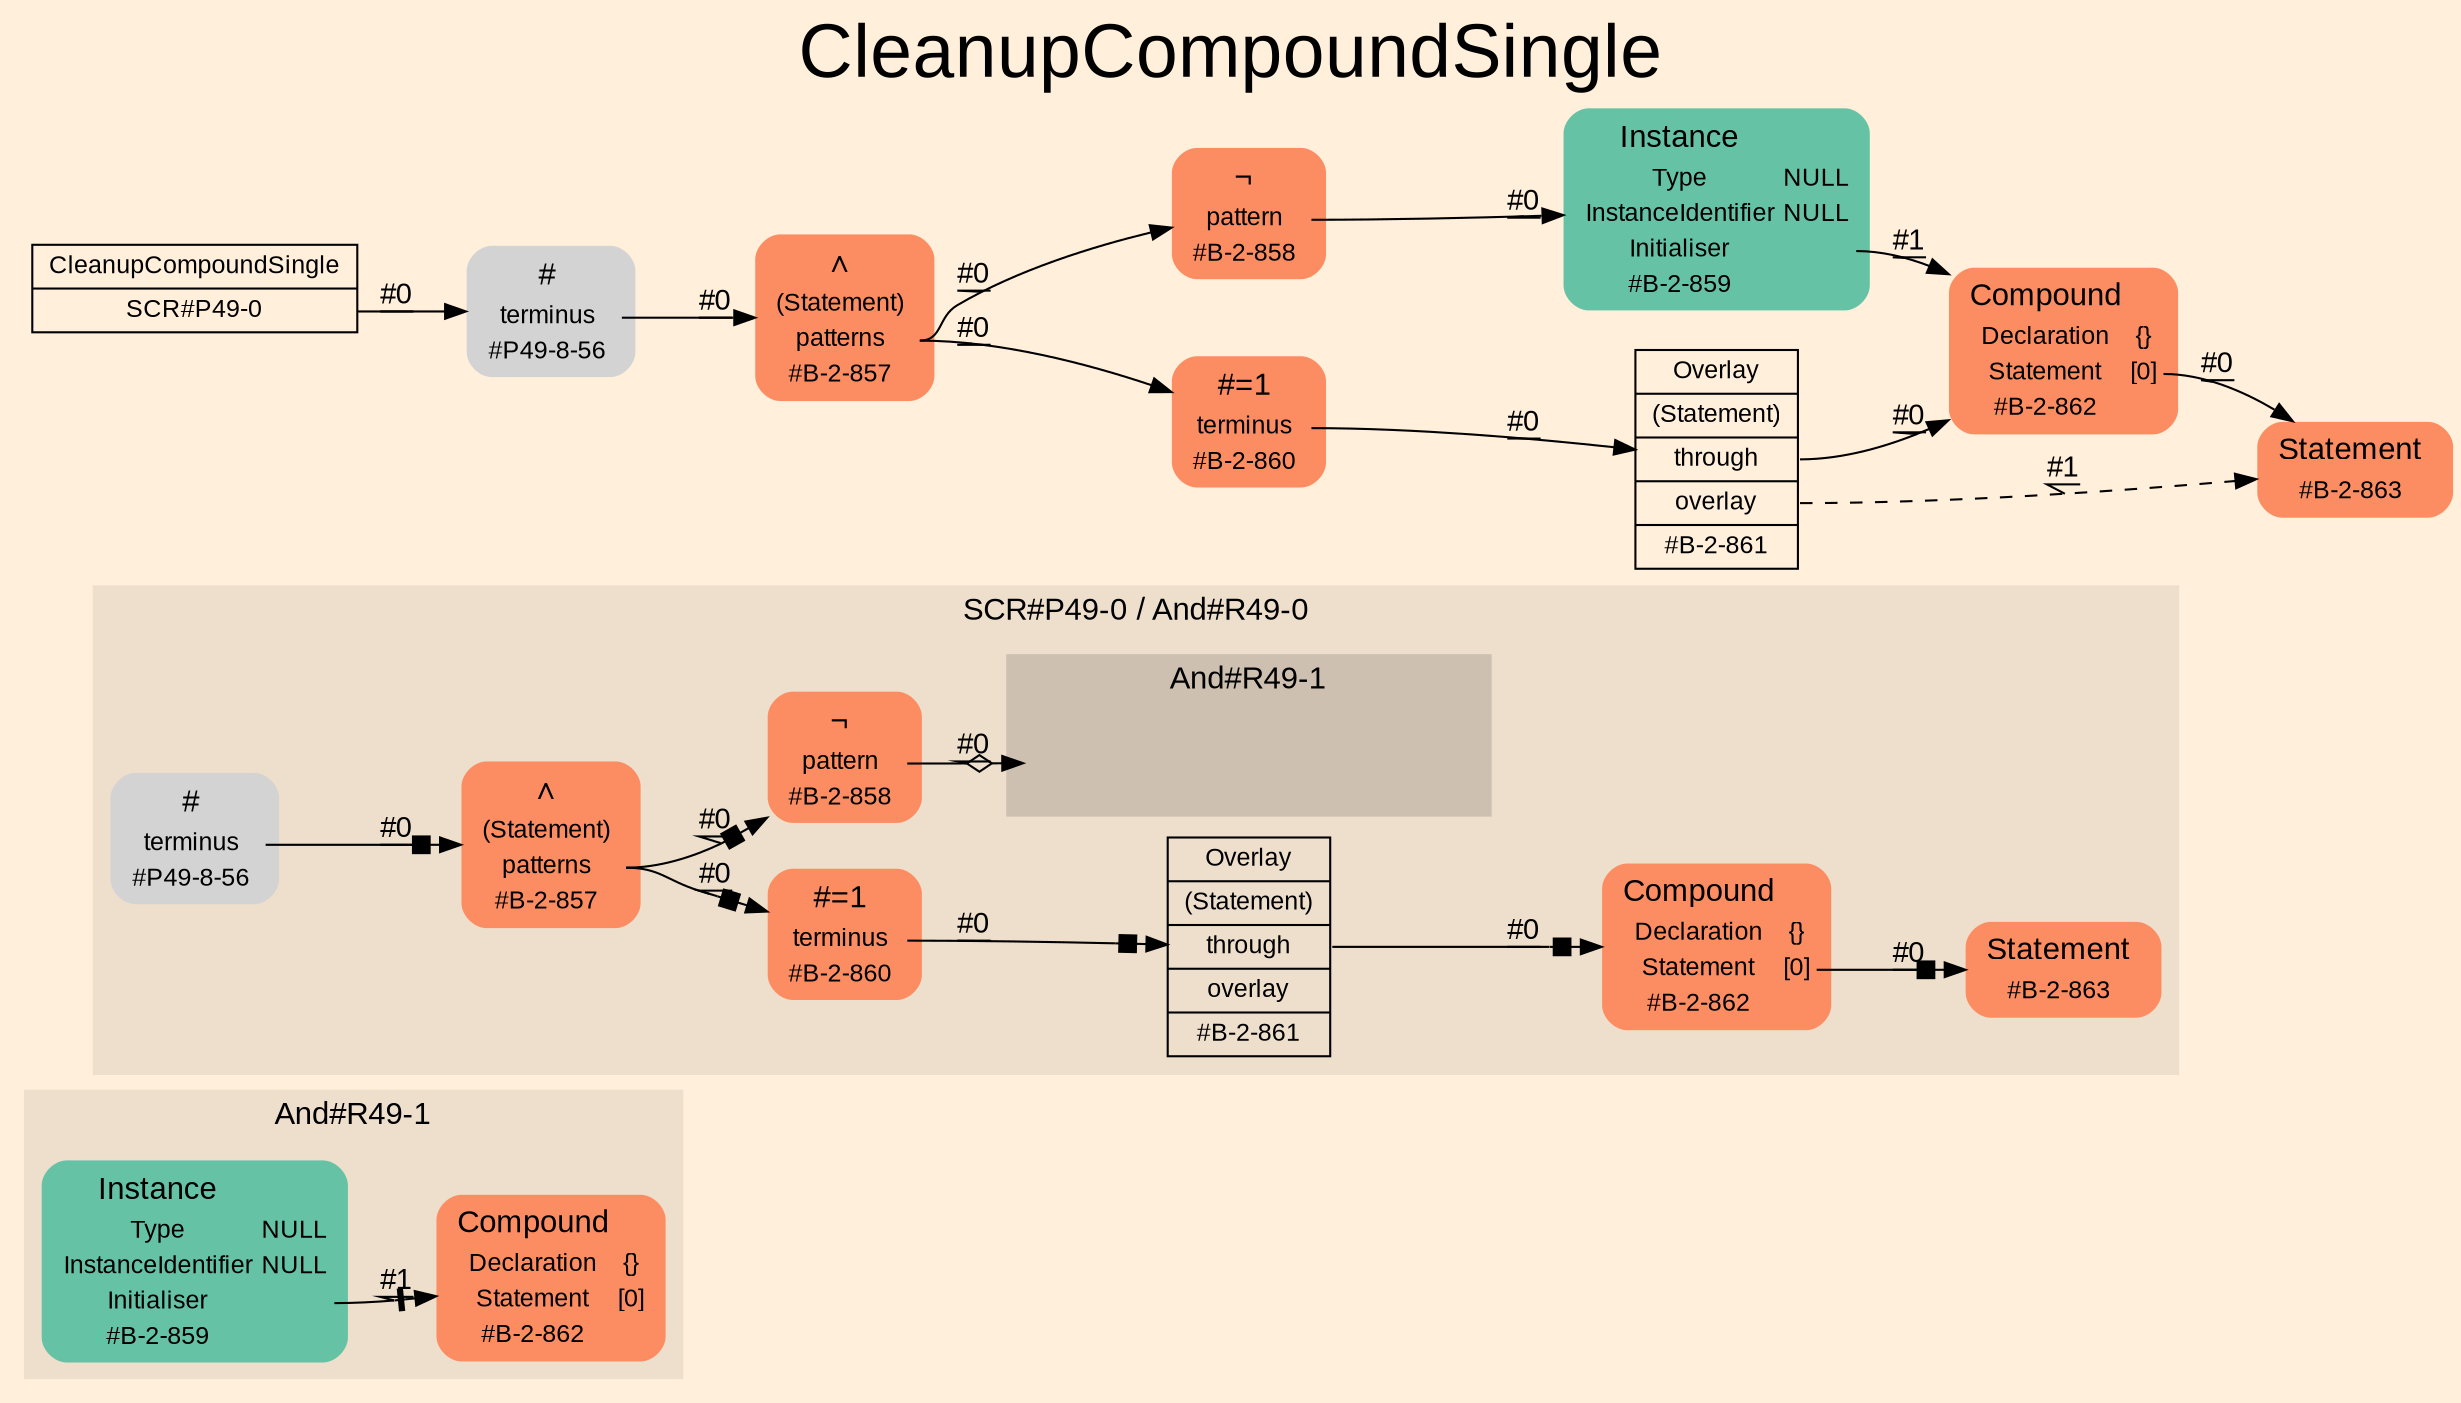 digraph "CleanupCompoundSingle" {
label = "CleanupCompoundSingle"
labelloc = t
fontsize = "36"
graph [
    rankdir = "LR"
    ranksep = 0.3
    bgcolor = antiquewhite1
    color = black
    fontcolor = black
    fontname = "Arial"
];
node [
    fontname = "Arial"
];
edge [
    fontname = "Arial"
];

// -------------------- figure And#R49-1 --------------------
// -------- block And#R49-1/#B-2-862 ----------
"And#R49-1/#B-2-862" [
    shape = "plaintext"
    fillcolor = "/set28/2"
    label = <<TABLE BORDER="0" CELLBORDER="0" CELLSPACING="0">
     <TR><TD><FONT POINT-SIZE="15.0">Compound</FONT></TD><TD></TD></TR>
     <TR><TD>Declaration</TD><TD PORT="port0">{}</TD></TR>
     <TR><TD>Statement</TD><TD PORT="port1">[0]</TD></TR>
     <TR><TD>#B-2-862</TD><TD PORT="port2"></TD></TR>
    </TABLE>>
    style = "rounded,filled"
    fontsize = "12"
];

// -------- region And#R49-1 ----------
subgraph "clusterAnd#R49-1" {
    label = "And#R49-1"
    style = "filled"
    color = antiquewhite2
    fontsize = "15"
    // -------- block And#R49-1/#B-2-859 ----------
    "And#R49-1/#B-2-859" [
        shape = "plaintext"
        fillcolor = "/set28/1"
        label = <<TABLE BORDER="0" CELLBORDER="0" CELLSPACING="0">
         <TR><TD><FONT POINT-SIZE="15.0">Instance</FONT></TD><TD></TD></TR>
         <TR><TD>Type</TD><TD PORT="port0">NULL</TD></TR>
         <TR><TD>InstanceIdentifier</TD><TD PORT="port1">NULL</TD></TR>
         <TR><TD>Initialiser</TD><TD PORT="port2"></TD></TR>
         <TR><TD>#B-2-859</TD><TD PORT="port3"></TD></TR>
        </TABLE>>
        style = "rounded,filled"
        fontsize = "12"
    ];
    
    "And#R49-1/#B-2-859":port2 -> "And#R49-1/#B-2-862" [
        arrowhead="normalnonetee"
        label = "#1"
        decorate = true
        color = black
        fontcolor = black
    ];
    
}


// -------------------- figure And#R49-0 --------------------
// -------- region And#R49-0 ----------
subgraph "clusterAnd#R49-0" {
    label = "SCR#P49-0 / And#R49-0"
    style = "filled"
    color = antiquewhite2
    fontsize = "15"
    // -------- block And#R49-0/#B-2-857 ----------
    "And#R49-0/#B-2-857" [
        shape = "plaintext"
        fillcolor = "/set28/2"
        label = <<TABLE BORDER="0" CELLBORDER="0" CELLSPACING="0">
         <TR><TD><FONT POINT-SIZE="15.0">∧</FONT></TD><TD></TD></TR>
         <TR><TD>(Statement)</TD><TD PORT="port0"></TD></TR>
         <TR><TD>patterns</TD><TD PORT="port1"></TD></TR>
         <TR><TD>#B-2-857</TD><TD PORT="port2"></TD></TR>
        </TABLE>>
        style = "rounded,filled"
        fontsize = "12"
    ];
    
    "And#R49-0/#B-2-857":port1 -> "And#R49-0/#B-2-860" [
        arrowhead="normalnonebox"
        label = "#0"
        decorate = true
        color = black
        fontcolor = black
    ];
    
    "And#R49-0/#B-2-857":port1 -> "And#R49-0/#B-2-858" [
        arrowhead="normalnonebox"
        label = "#0"
        decorate = true
        color = black
        fontcolor = black
    ];
    
    // -------- block And#R49-0/#B-2-858 ----------
    "And#R49-0/#B-2-858" [
        shape = "plaintext"
        fillcolor = "/set28/2"
        label = <<TABLE BORDER="0" CELLBORDER="0" CELLSPACING="0">
         <TR><TD><FONT POINT-SIZE="15.0">¬</FONT></TD><TD></TD></TR>
         <TR><TD>pattern</TD><TD PORT="port0"></TD></TR>
         <TR><TD>#B-2-858</TD><TD PORT="port1"></TD></TR>
        </TABLE>>
        style = "rounded,filled"
        fontsize = "12"
    ];
    
    "And#R49-0/#B-2-858":port0 -> "And#R49-0/And#R49-1/#B-2-859" [
        arrowhead="normalnoneodiamond"
        label = "#0"
        decorate = true
        color = black
        fontcolor = black
    ];
    
    // -------- block And#R49-0/#B-2-860 ----------
    "And#R49-0/#B-2-860" [
        shape = "plaintext"
        fillcolor = "/set28/2"
        label = <<TABLE BORDER="0" CELLBORDER="0" CELLSPACING="0">
         <TR><TD><FONT POINT-SIZE="15.0">#=1</FONT></TD><TD></TD></TR>
         <TR><TD>terminus</TD><TD PORT="port0"></TD></TR>
         <TR><TD>#B-2-860</TD><TD PORT="port1"></TD></TR>
        </TABLE>>
        style = "rounded,filled"
        fontsize = "12"
    ];
    
    "And#R49-0/#B-2-860":port0 -> "And#R49-0/#B-2-861" [
        arrowhead="normalnonebox"
        label = "#0"
        decorate = true
        color = black
        fontcolor = black
    ];
    
    // -------- block And#R49-0/#B-2-861 ----------
    "And#R49-0/#B-2-861" [
        shape = "record"
        fillcolor = antiquewhite2
        label = "<fixed> Overlay | <port0> (Statement) | <port1> through | <port2> overlay | <port3> #B-2-861"
        style = "filled"
        fontsize = "12"
        color = black
        fontcolor = black
    ];
    
    "And#R49-0/#B-2-861":port1 -> "And#R49-0/#B-2-862" [
        arrowhead="normalnonebox"
        label = "#0"
        decorate = true
        color = black
        fontcolor = black
    ];
    
    // -------- block And#R49-0/#B-2-862 ----------
    "And#R49-0/#B-2-862" [
        shape = "plaintext"
        fillcolor = "/set28/2"
        label = <<TABLE BORDER="0" CELLBORDER="0" CELLSPACING="0">
         <TR><TD><FONT POINT-SIZE="15.0">Compound</FONT></TD><TD></TD></TR>
         <TR><TD>Declaration</TD><TD PORT="port0">{}</TD></TR>
         <TR><TD>Statement</TD><TD PORT="port1">[0]</TD></TR>
         <TR><TD>#B-2-862</TD><TD PORT="port2"></TD></TR>
        </TABLE>>
        style = "rounded,filled"
        fontsize = "12"
    ];
    
    "And#R49-0/#B-2-862":port1 -> "And#R49-0/#B-2-863" [
        arrowhead="normalnonebox"
        label = "#0"
        decorate = true
        color = black
        fontcolor = black
    ];
    
    // -------- block And#R49-0/#B-2-863 ----------
    "And#R49-0/#B-2-863" [
        shape = "plaintext"
        fillcolor = "/set28/2"
        label = <<TABLE BORDER="0" CELLBORDER="0" CELLSPACING="0">
         <TR><TD><FONT POINT-SIZE="15.0">Statement</FONT></TD><TD></TD></TR>
         <TR><TD>#B-2-863</TD><TD PORT="port0"></TD></TR>
        </TABLE>>
        style = "rounded,filled"
        fontsize = "12"
    ];
    
    // -------- block And#R49-0/#P49-8-56 ----------
    "And#R49-0/#P49-8-56" [
        shape = "plaintext"
        label = <<TABLE BORDER="0" CELLBORDER="0" CELLSPACING="0">
         <TR><TD><FONT POINT-SIZE="15.0">#</FONT></TD><TD></TD></TR>
         <TR><TD>terminus</TD><TD PORT="port0"></TD></TR>
         <TR><TD>#P49-8-56</TD><TD PORT="port1"></TD></TR>
        </TABLE>>
        style = "rounded,filled"
        fontsize = "12"
    ];
    
    "And#R49-0/#P49-8-56":port0 -> "And#R49-0/#B-2-857" [
        arrowhead="normalnonebox"
        label = "#0"
        decorate = true
        color = black
        fontcolor = black
    ];
    
    // -------- region And#R49-0/And#R49-1 ----------
    subgraph "clusterAnd#R49-0/And#R49-1" {
        label = "And#R49-1"
        style = "filled"
        color = antiquewhite3
        fontsize = "15"
        // -------- block And#R49-0/And#R49-1/#B-2-859 ----------
        "And#R49-0/And#R49-1/#B-2-859" [
            shape = "none"
            style = "invisible"
        ];
        
    }
    
}


// -------------------- transformation figure --------------------
// -------- block CR#P49-0 ----------
"CR#P49-0" [
    shape = "record"
    fillcolor = antiquewhite1
    label = "<fixed> CleanupCompoundSingle | <port0> SCR#P49-0"
    style = "filled"
    fontsize = "12"
    color = black
    fontcolor = black
];

"CR#P49-0":port0 -> "#P49-8-56" [
    label = "#0"
    decorate = true
    color = black
    fontcolor = black
];

// -------- block #P49-8-56 ----------
"#P49-8-56" [
    shape = "plaintext"
    label = <<TABLE BORDER="0" CELLBORDER="0" CELLSPACING="0">
     <TR><TD><FONT POINT-SIZE="15.0">#</FONT></TD><TD></TD></TR>
     <TR><TD>terminus</TD><TD PORT="port0"></TD></TR>
     <TR><TD>#P49-8-56</TD><TD PORT="port1"></TD></TR>
    </TABLE>>
    style = "rounded,filled"
    fontsize = "12"
];

"#P49-8-56":port0 -> "#B-2-857" [
    label = "#0"
    decorate = true
    color = black
    fontcolor = black
];

// -------- block #B-2-857 ----------
"#B-2-857" [
    shape = "plaintext"
    fillcolor = "/set28/2"
    label = <<TABLE BORDER="0" CELLBORDER="0" CELLSPACING="0">
     <TR><TD><FONT POINT-SIZE="15.0">∧</FONT></TD><TD></TD></TR>
     <TR><TD>(Statement)</TD><TD PORT="port0"></TD></TR>
     <TR><TD>patterns</TD><TD PORT="port1"></TD></TR>
     <TR><TD>#B-2-857</TD><TD PORT="port2"></TD></TR>
    </TABLE>>
    style = "rounded,filled"
    fontsize = "12"
];

"#B-2-857":port1 -> "#B-2-860" [
    label = "#0"
    decorate = true
    color = black
    fontcolor = black
];

"#B-2-857":port1 -> "#B-2-858" [
    label = "#0"
    decorate = true
    color = black
    fontcolor = black
];

// -------- block #B-2-860 ----------
"#B-2-860" [
    shape = "plaintext"
    fillcolor = "/set28/2"
    label = <<TABLE BORDER="0" CELLBORDER="0" CELLSPACING="0">
     <TR><TD><FONT POINT-SIZE="15.0">#=1</FONT></TD><TD></TD></TR>
     <TR><TD>terminus</TD><TD PORT="port0"></TD></TR>
     <TR><TD>#B-2-860</TD><TD PORT="port1"></TD></TR>
    </TABLE>>
    style = "rounded,filled"
    fontsize = "12"
];

"#B-2-860":port0 -> "#B-2-861" [
    label = "#0"
    decorate = true
    color = black
    fontcolor = black
];

// -------- block #B-2-861 ----------
"#B-2-861" [
    shape = "record"
    fillcolor = antiquewhite1
    label = "<fixed> Overlay | <port0> (Statement) | <port1> through | <port2> overlay | <port3> #B-2-861"
    style = "filled"
    fontsize = "12"
    color = black
    fontcolor = black
];

"#B-2-861":port1 -> "#B-2-862" [
    label = "#0"
    decorate = true
    color = black
    fontcolor = black
];

"#B-2-861":port2 -> "#B-2-863" [
    style="dashed"
    label = "#1"
    decorate = true
    color = black
    fontcolor = black
];

// -------- block #B-2-862 ----------
"#B-2-862" [
    shape = "plaintext"
    fillcolor = "/set28/2"
    label = <<TABLE BORDER="0" CELLBORDER="0" CELLSPACING="0">
     <TR><TD><FONT POINT-SIZE="15.0">Compound</FONT></TD><TD></TD></TR>
     <TR><TD>Declaration</TD><TD PORT="port0">{}</TD></TR>
     <TR><TD>Statement</TD><TD PORT="port1">[0]</TD></TR>
     <TR><TD>#B-2-862</TD><TD PORT="port2"></TD></TR>
    </TABLE>>
    style = "rounded,filled"
    fontsize = "12"
];

"#B-2-862":port1 -> "#B-2-863" [
    label = "#0"
    decorate = true
    color = black
    fontcolor = black
];

// -------- block #B-2-863 ----------
"#B-2-863" [
    shape = "plaintext"
    fillcolor = "/set28/2"
    label = <<TABLE BORDER="0" CELLBORDER="0" CELLSPACING="0">
     <TR><TD><FONT POINT-SIZE="15.0">Statement</FONT></TD><TD></TD></TR>
     <TR><TD>#B-2-863</TD><TD PORT="port0"></TD></TR>
    </TABLE>>
    style = "rounded,filled"
    fontsize = "12"
];

// -------- block #B-2-858 ----------
"#B-2-858" [
    shape = "plaintext"
    fillcolor = "/set28/2"
    label = <<TABLE BORDER="0" CELLBORDER="0" CELLSPACING="0">
     <TR><TD><FONT POINT-SIZE="15.0">¬</FONT></TD><TD></TD></TR>
     <TR><TD>pattern</TD><TD PORT="port0"></TD></TR>
     <TR><TD>#B-2-858</TD><TD PORT="port1"></TD></TR>
    </TABLE>>
    style = "rounded,filled"
    fontsize = "12"
];

"#B-2-858":port0 -> "#B-2-859" [
    label = "#0"
    decorate = true
    color = black
    fontcolor = black
];

// -------- block #B-2-859 ----------
"#B-2-859" [
    shape = "plaintext"
    fillcolor = "/set28/1"
    label = <<TABLE BORDER="0" CELLBORDER="0" CELLSPACING="0">
     <TR><TD><FONT POINT-SIZE="15.0">Instance</FONT></TD><TD></TD></TR>
     <TR><TD>Type</TD><TD PORT="port0">NULL</TD></TR>
     <TR><TD>InstanceIdentifier</TD><TD PORT="port1">NULL</TD></TR>
     <TR><TD>Initialiser</TD><TD PORT="port2"></TD></TR>
     <TR><TD>#B-2-859</TD><TD PORT="port3"></TD></TR>
    </TABLE>>
    style = "rounded,filled"
    fontsize = "12"
];

"#B-2-859":port2 -> "#B-2-862" [
    label = "#1"
    decorate = true
    color = black
    fontcolor = black
];


}
